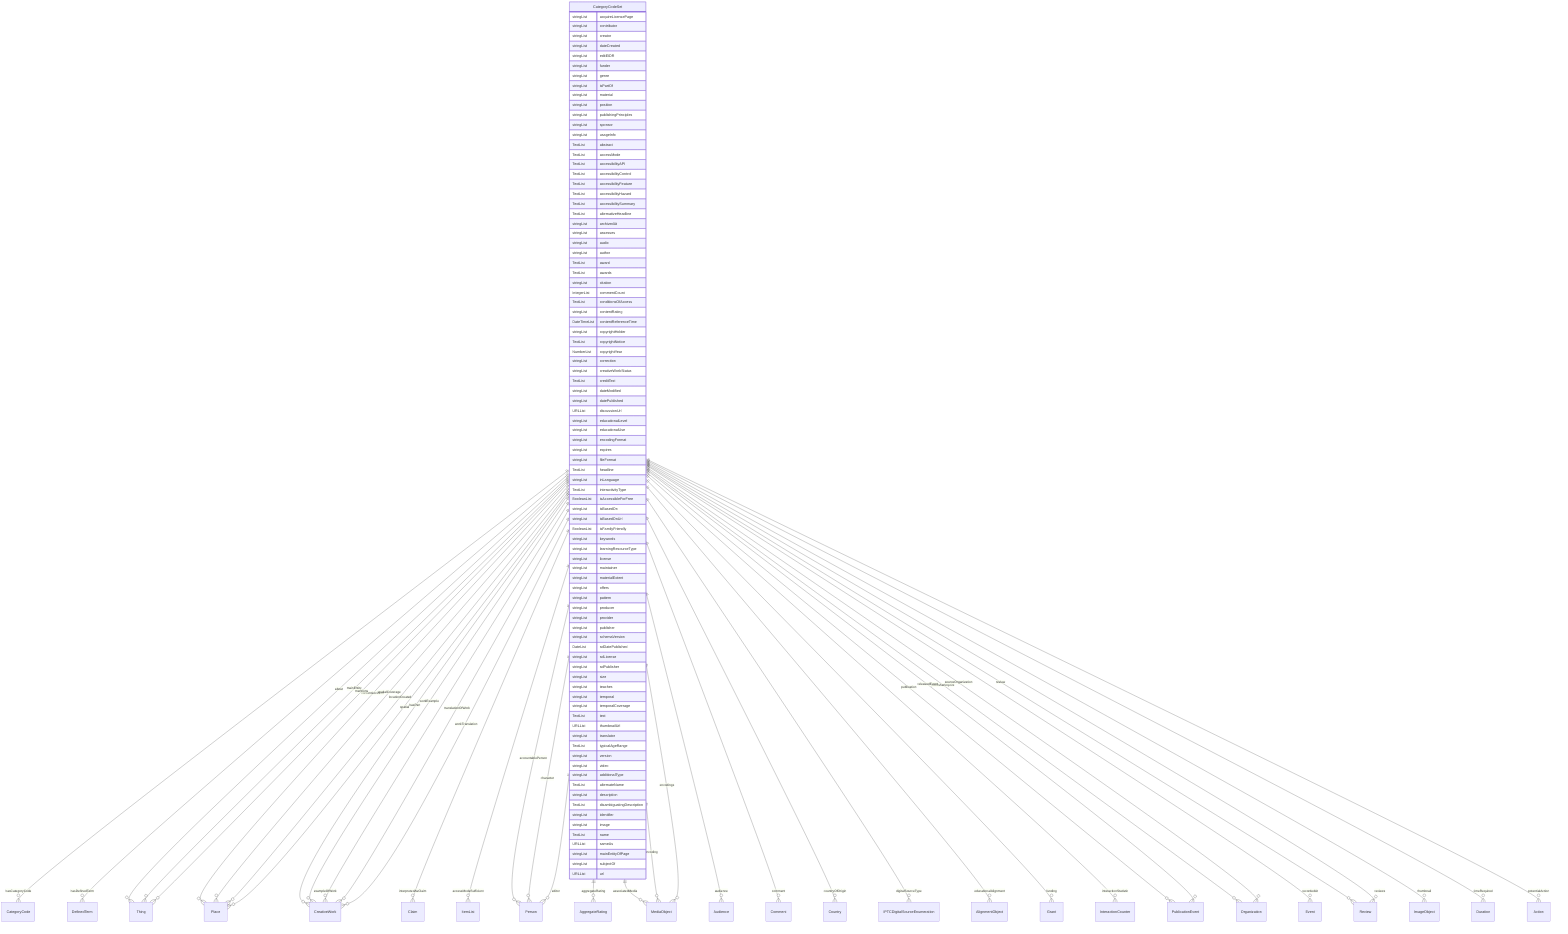 erDiagram
CategoryCodeSet {
    stringList acquireLicensePage  
    stringList contributor  
    stringList creator  
    stringList dateCreated  
    stringList editEIDR  
    stringList funder  
    stringList genre  
    stringList isPartOf  
    stringList material  
    stringList position  
    stringList publishingPrinciples  
    stringList sponsor  
    stringList usageInfo  
    TextList abstract  
    TextList accessMode  
    TextList accessibilityAPI  
    TextList accessibilityControl  
    TextList accessibilityFeature  
    TextList accessibilityHazard  
    TextList accessibilitySummary  
    TextList alternativeHeadline  
    stringList archivedAt  
    stringList assesses  
    stringList audio  
    stringList author  
    TextList award  
    TextList awards  
    stringList citation  
    IntegerList commentCount  
    TextList conditionsOfAccess  
    stringList contentRating  
    DateTimeList contentReferenceTime  
    stringList copyrightHolder  
    TextList copyrightNotice  
    NumberList copyrightYear  
    stringList correction  
    stringList creativeWorkStatus  
    TextList creditText  
    stringList dateModified  
    stringList datePublished  
    URLList discussionUrl  
    stringList educationalLevel  
    stringList educationalUse  
    stringList encodingFormat  
    stringList expires  
    stringList fileFormat  
    TextList headline  
    stringList inLanguage  
    TextList interactivityType  
    BooleanList isAccessibleForFree  
    stringList isBasedOn  
    stringList isBasedOnUrl  
    BooleanList isFamilyFriendly  
    stringList keywords  
    stringList learningResourceType  
    stringList license  
    stringList maintainer  
    stringList materialExtent  
    stringList offers  
    stringList pattern  
    stringList producer  
    stringList provider  
    stringList publisher  
    stringList schemaVersion  
    DateList sdDatePublished  
    stringList sdLicense  
    stringList sdPublisher  
    stringList size  
    stringList teaches  
    stringList temporal  
    stringList temporalCoverage  
    TextList text  
    URLList thumbnailUrl  
    stringList translator  
    TextList typicalAgeRange  
    stringList version  
    stringList video  
    stringList additionalType  
    TextList alternateName  
    stringList description  
    TextList disambiguatingDescription  
    stringList identifier  
    stringList image  
    TextList name  
    URLList sameAs  
    stringList mainEntityOfPage  
    stringList subjectOf  
    URLList url  
}

CategoryCodeSet ||--}o CategoryCode : "hasCategoryCode"
CategoryCodeSet ||--}o DefinedTerm : "hasDefinedTerm"
CategoryCodeSet ||--}o Thing : "about"
CategoryCodeSet ||--}o Place : "contentLocation"
CategoryCodeSet ||--}o CreativeWork : "hasPart"
CategoryCodeSet ||--}o Claim : "interpretedAsClaim"
CategoryCodeSet ||--}o Thing : "mainEntity"
CategoryCodeSet ||--}o Place : "spatialCoverage"
CategoryCodeSet ||--}o CreativeWork : "workExample"
CategoryCodeSet ||--}o ItemList : "accessModeSufficient"
CategoryCodeSet ||--}o Person : "accountablePerson"
CategoryCodeSet ||--}o AggregateRating : "aggregateRating"
CategoryCodeSet ||--}o MediaObject : "associatedMedia"
CategoryCodeSet ||--}o Audience : "audience"
CategoryCodeSet ||--}o Person : "character"
CategoryCodeSet ||--}o Comment : "comment"
CategoryCodeSet ||--}o Country : "countryOfOrigin"
CategoryCodeSet ||--}o IPTCDigitalSourceEnumeration : "digitalSourceType"
CategoryCodeSet ||--}o Person : "editor"
CategoryCodeSet ||--}o AlignmentObject : "educationalAlignment"
CategoryCodeSet ||--}o MediaObject : "encoding"
CategoryCodeSet ||--}o MediaObject : "encodings"
CategoryCodeSet ||--}o CreativeWork : "exampleOfWork"
CategoryCodeSet ||--}o Grant : "funding"
CategoryCodeSet ||--}o InteractionCounter : "interactionStatistic"
CategoryCodeSet ||--}o Place : "locationCreated"
CategoryCodeSet ||--}o Thing : "mentions"
CategoryCodeSet ||--}o PublicationEvent : "publication"
CategoryCodeSet ||--}o Organization : "publisherImprint"
CategoryCodeSet ||--}o Event : "recordedAt"
CategoryCodeSet ||--}o PublicationEvent : "releasedEvent"
CategoryCodeSet ||--}o Review : "review"
CategoryCodeSet ||--}o Review : "reviews"
CategoryCodeSet ||--}o Organization : "sourceOrganization"
CategoryCodeSet ||--}o Place : "spatial"
CategoryCodeSet ||--}o ImageObject : "thumbnail"
CategoryCodeSet ||--}o Duration : "timeRequired"
CategoryCodeSet ||--}o CreativeWork : "translationOfWork"
CategoryCodeSet ||--}o CreativeWork : "workTranslation"
CategoryCodeSet ||--}o Action : "potentialAction"